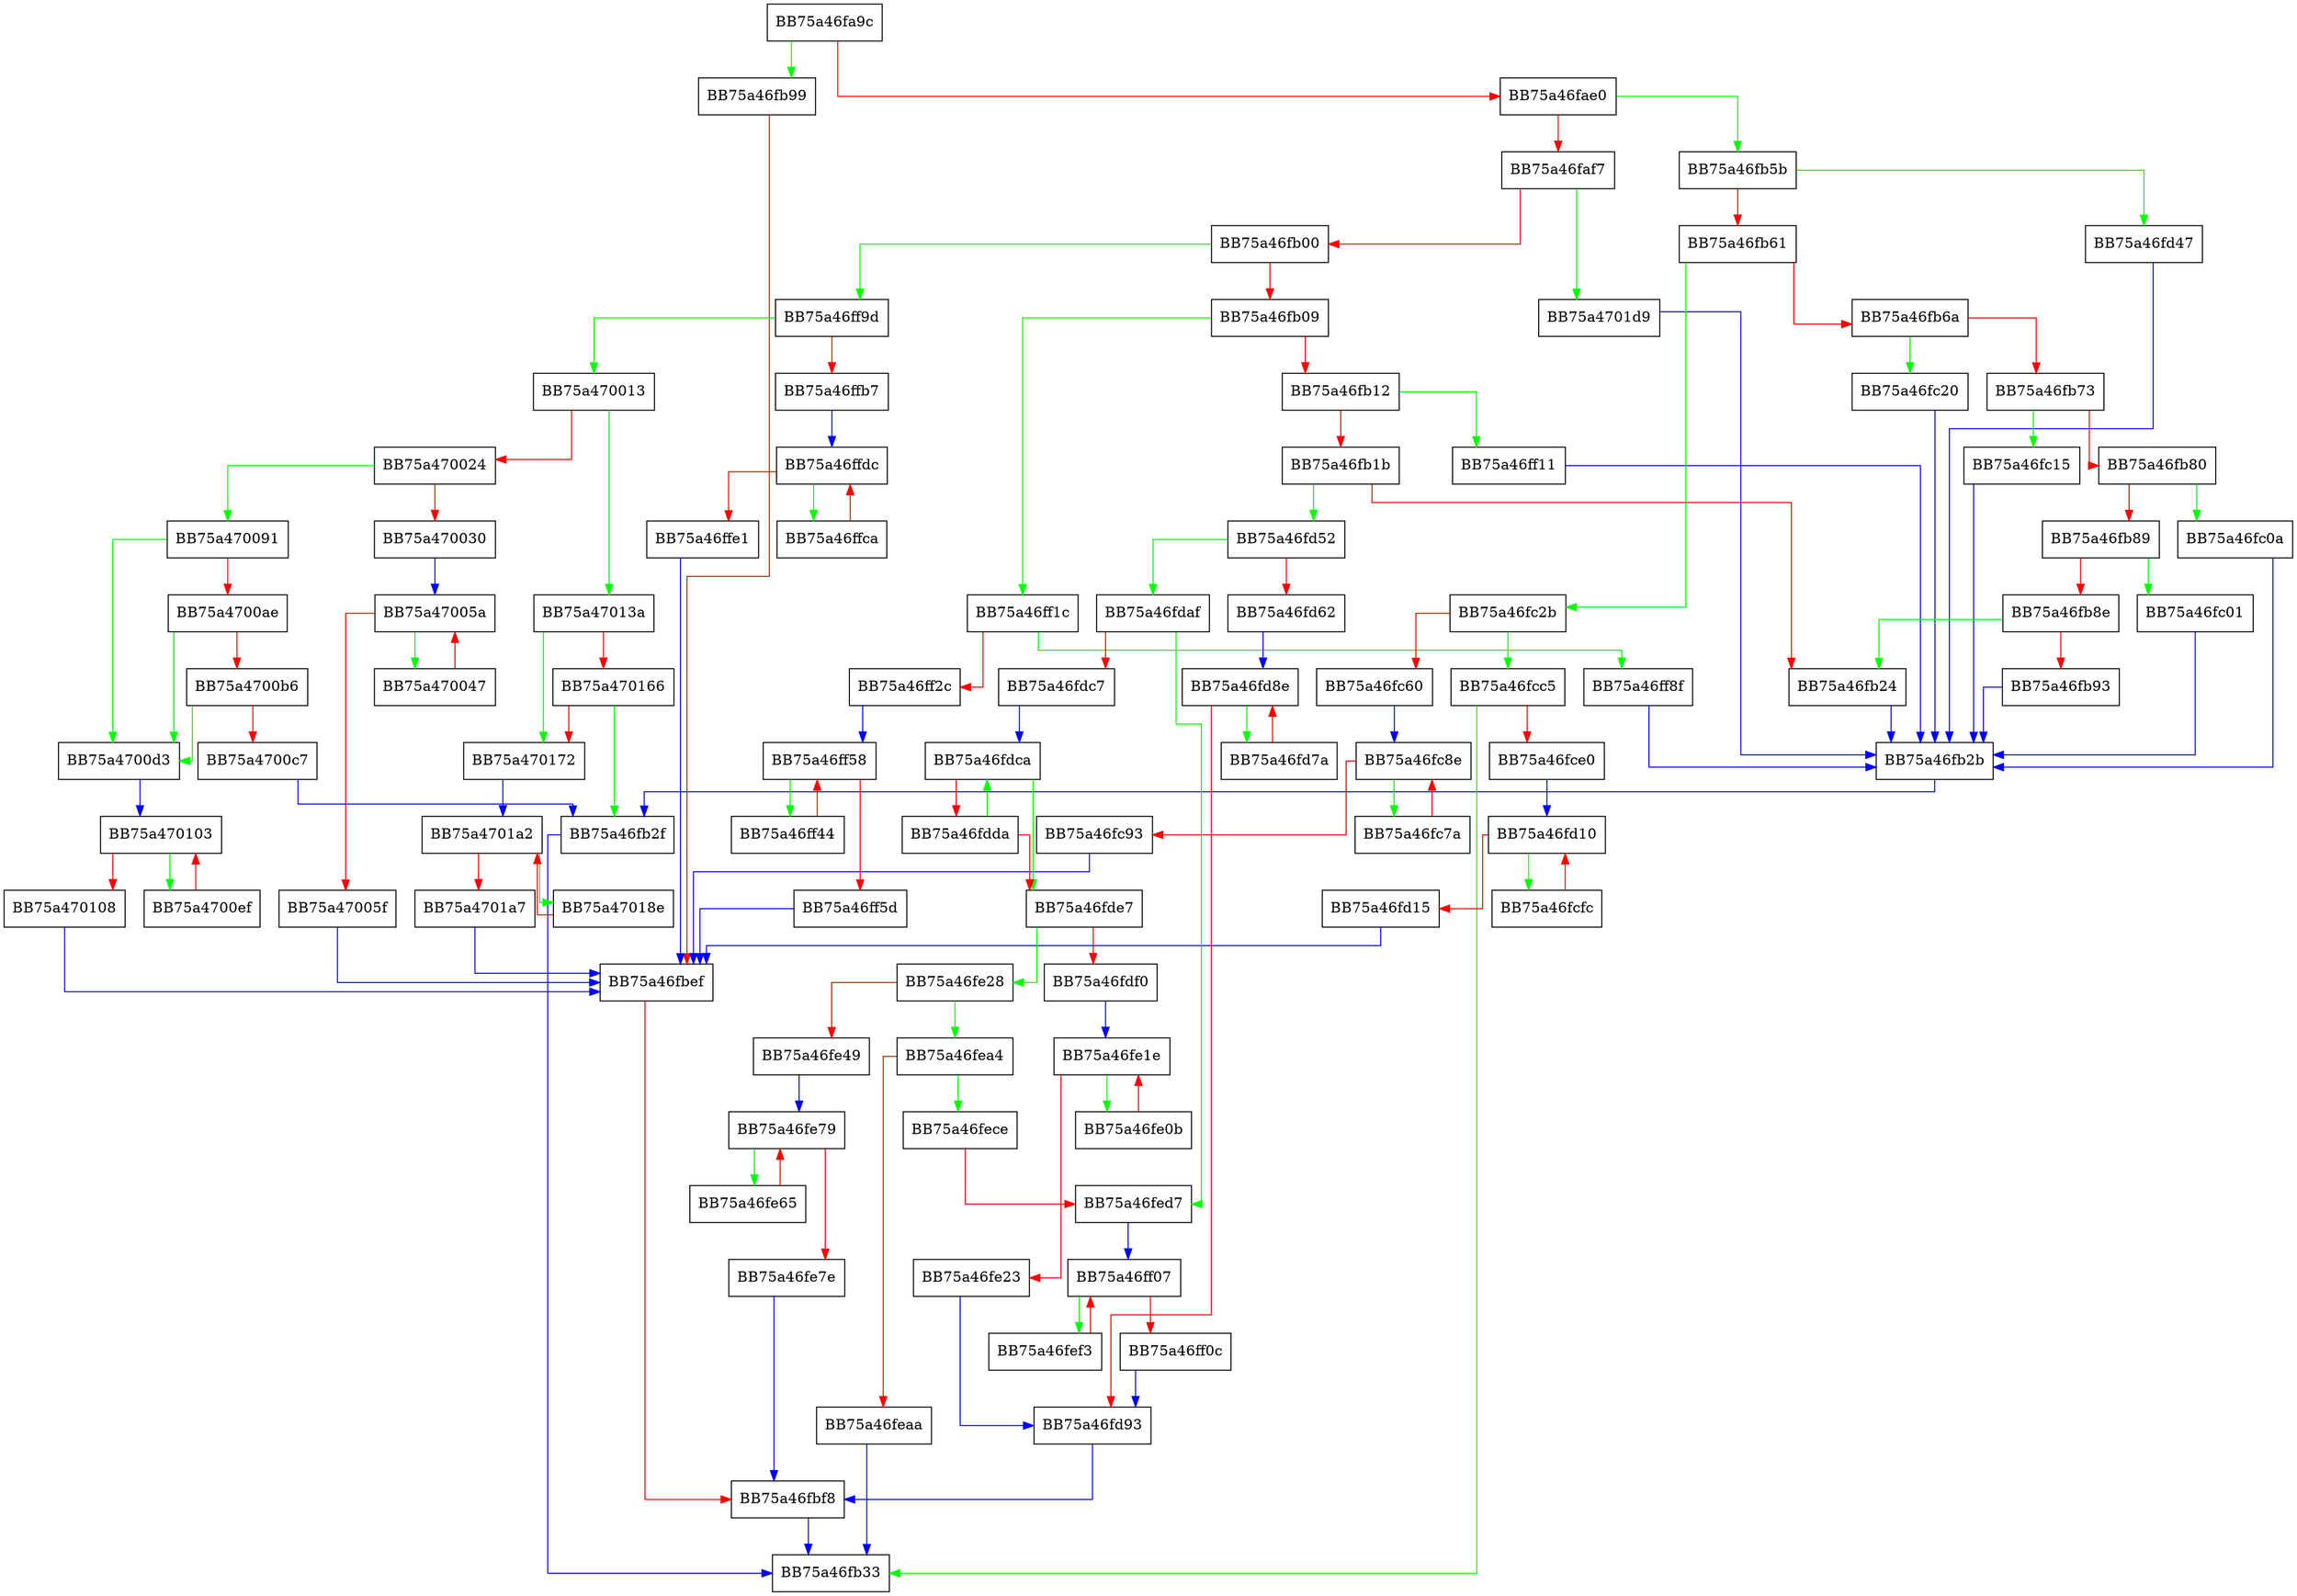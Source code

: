 digraph unescape_character {
  node [shape="box"];
  graph [splines=ortho];
  BB75a46fa9c -> BB75a46fb99 [color="green"];
  BB75a46fa9c -> BB75a46fae0 [color="red"];
  BB75a46fae0 -> BB75a46fb5b [color="green"];
  BB75a46fae0 -> BB75a46faf7 [color="red"];
  BB75a46faf7 -> BB75a4701d9 [color="green"];
  BB75a46faf7 -> BB75a46fb00 [color="red"];
  BB75a46fb00 -> BB75a46ff9d [color="green"];
  BB75a46fb00 -> BB75a46fb09 [color="red"];
  BB75a46fb09 -> BB75a46ff1c [color="green"];
  BB75a46fb09 -> BB75a46fb12 [color="red"];
  BB75a46fb12 -> BB75a46ff11 [color="green"];
  BB75a46fb12 -> BB75a46fb1b [color="red"];
  BB75a46fb1b -> BB75a46fd52 [color="green"];
  BB75a46fb1b -> BB75a46fb24 [color="red"];
  BB75a46fb24 -> BB75a46fb2b [color="blue"];
  BB75a46fb2b -> BB75a46fb2f [color="blue"];
  BB75a46fb2f -> BB75a46fb33 [color="blue"];
  BB75a46fb5b -> BB75a46fd47 [color="green"];
  BB75a46fb5b -> BB75a46fb61 [color="red"];
  BB75a46fb61 -> BB75a46fc2b [color="green"];
  BB75a46fb61 -> BB75a46fb6a [color="red"];
  BB75a46fb6a -> BB75a46fc20 [color="green"];
  BB75a46fb6a -> BB75a46fb73 [color="red"];
  BB75a46fb73 -> BB75a46fc15 [color="green"];
  BB75a46fb73 -> BB75a46fb80 [color="red"];
  BB75a46fb80 -> BB75a46fc0a [color="green"];
  BB75a46fb80 -> BB75a46fb89 [color="red"];
  BB75a46fb89 -> BB75a46fc01 [color="green"];
  BB75a46fb89 -> BB75a46fb8e [color="red"];
  BB75a46fb8e -> BB75a46fb24 [color="green"];
  BB75a46fb8e -> BB75a46fb93 [color="red"];
  BB75a46fb93 -> BB75a46fb2b [color="blue"];
  BB75a46fb99 -> BB75a46fbef [color="red"];
  BB75a46fbef -> BB75a46fbf8 [color="red"];
  BB75a46fbf8 -> BB75a46fb33 [color="blue"];
  BB75a46fc01 -> BB75a46fb2b [color="blue"];
  BB75a46fc0a -> BB75a46fb2b [color="blue"];
  BB75a46fc15 -> BB75a46fb2b [color="blue"];
  BB75a46fc20 -> BB75a46fb2b [color="blue"];
  BB75a46fc2b -> BB75a46fcc5 [color="green"];
  BB75a46fc2b -> BB75a46fc60 [color="red"];
  BB75a46fc60 -> BB75a46fc8e [color="blue"];
  BB75a46fc7a -> BB75a46fc8e [color="red"];
  BB75a46fc8e -> BB75a46fc7a [color="green"];
  BB75a46fc8e -> BB75a46fc93 [color="red"];
  BB75a46fc93 -> BB75a46fbef [color="blue"];
  BB75a46fcc5 -> BB75a46fb33 [color="green"];
  BB75a46fcc5 -> BB75a46fce0 [color="red"];
  BB75a46fce0 -> BB75a46fd10 [color="blue"];
  BB75a46fcfc -> BB75a46fd10 [color="red"];
  BB75a46fd10 -> BB75a46fcfc [color="green"];
  BB75a46fd10 -> BB75a46fd15 [color="red"];
  BB75a46fd15 -> BB75a46fbef [color="blue"];
  BB75a46fd47 -> BB75a46fb2b [color="blue"];
  BB75a46fd52 -> BB75a46fdaf [color="green"];
  BB75a46fd52 -> BB75a46fd62 [color="red"];
  BB75a46fd62 -> BB75a46fd8e [color="blue"];
  BB75a46fd7a -> BB75a46fd8e [color="red"];
  BB75a46fd8e -> BB75a46fd7a [color="green"];
  BB75a46fd8e -> BB75a46fd93 [color="red"];
  BB75a46fd93 -> BB75a46fbf8 [color="blue"];
  BB75a46fdaf -> BB75a46fed7 [color="green"];
  BB75a46fdaf -> BB75a46fdc7 [color="red"];
  BB75a46fdc7 -> BB75a46fdca [color="blue"];
  BB75a46fdca -> BB75a46fde7 [color="green"];
  BB75a46fdca -> BB75a46fdda [color="red"];
  BB75a46fdda -> BB75a46fdca [color="green"];
  BB75a46fdda -> BB75a46fde7 [color="red"];
  BB75a46fde7 -> BB75a46fe28 [color="green"];
  BB75a46fde7 -> BB75a46fdf0 [color="red"];
  BB75a46fdf0 -> BB75a46fe1e [color="blue"];
  BB75a46fe0b -> BB75a46fe1e [color="red"];
  BB75a46fe1e -> BB75a46fe0b [color="green"];
  BB75a46fe1e -> BB75a46fe23 [color="red"];
  BB75a46fe23 -> BB75a46fd93 [color="blue"];
  BB75a46fe28 -> BB75a46fea4 [color="green"];
  BB75a46fe28 -> BB75a46fe49 [color="red"];
  BB75a46fe49 -> BB75a46fe79 [color="blue"];
  BB75a46fe65 -> BB75a46fe79 [color="red"];
  BB75a46fe79 -> BB75a46fe65 [color="green"];
  BB75a46fe79 -> BB75a46fe7e [color="red"];
  BB75a46fe7e -> BB75a46fbf8 [color="blue"];
  BB75a46fea4 -> BB75a46fece [color="green"];
  BB75a46fea4 -> BB75a46feaa [color="red"];
  BB75a46feaa -> BB75a46fb33 [color="blue"];
  BB75a46fece -> BB75a46fed7 [color="red"];
  BB75a46fed7 -> BB75a46ff07 [color="blue"];
  BB75a46fef3 -> BB75a46ff07 [color="red"];
  BB75a46ff07 -> BB75a46fef3 [color="green"];
  BB75a46ff07 -> BB75a46ff0c [color="red"];
  BB75a46ff0c -> BB75a46fd93 [color="blue"];
  BB75a46ff11 -> BB75a46fb2b [color="blue"];
  BB75a46ff1c -> BB75a46ff8f [color="green"];
  BB75a46ff1c -> BB75a46ff2c [color="red"];
  BB75a46ff2c -> BB75a46ff58 [color="blue"];
  BB75a46ff44 -> BB75a46ff58 [color="red"];
  BB75a46ff58 -> BB75a46ff44 [color="green"];
  BB75a46ff58 -> BB75a46ff5d [color="red"];
  BB75a46ff5d -> BB75a46fbef [color="blue"];
  BB75a46ff8f -> BB75a46fb2b [color="blue"];
  BB75a46ff9d -> BB75a470013 [color="green"];
  BB75a46ff9d -> BB75a46ffb7 [color="red"];
  BB75a46ffb7 -> BB75a46ffdc [color="blue"];
  BB75a46ffca -> BB75a46ffdc [color="red"];
  BB75a46ffdc -> BB75a46ffca [color="green"];
  BB75a46ffdc -> BB75a46ffe1 [color="red"];
  BB75a46ffe1 -> BB75a46fbef [color="blue"];
  BB75a470013 -> BB75a47013a [color="green"];
  BB75a470013 -> BB75a470024 [color="red"];
  BB75a470024 -> BB75a470091 [color="green"];
  BB75a470024 -> BB75a470030 [color="red"];
  BB75a470030 -> BB75a47005a [color="blue"];
  BB75a470047 -> BB75a47005a [color="red"];
  BB75a47005a -> BB75a470047 [color="green"];
  BB75a47005a -> BB75a47005f [color="red"];
  BB75a47005f -> BB75a46fbef [color="blue"];
  BB75a470091 -> BB75a4700d3 [color="green"];
  BB75a470091 -> BB75a4700ae [color="red"];
  BB75a4700ae -> BB75a4700d3 [color="green"];
  BB75a4700ae -> BB75a4700b6 [color="red"];
  BB75a4700b6 -> BB75a4700d3 [color="green"];
  BB75a4700b6 -> BB75a4700c7 [color="red"];
  BB75a4700c7 -> BB75a46fb2f [color="blue"];
  BB75a4700d3 -> BB75a470103 [color="blue"];
  BB75a4700ef -> BB75a470103 [color="red"];
  BB75a470103 -> BB75a4700ef [color="green"];
  BB75a470103 -> BB75a470108 [color="red"];
  BB75a470108 -> BB75a46fbef [color="blue"];
  BB75a47013a -> BB75a470172 [color="green"];
  BB75a47013a -> BB75a470166 [color="red"];
  BB75a470166 -> BB75a46fb2f [color="green"];
  BB75a470166 -> BB75a470172 [color="red"];
  BB75a470172 -> BB75a4701a2 [color="blue"];
  BB75a47018e -> BB75a4701a2 [color="red"];
  BB75a4701a2 -> BB75a47018e [color="green"];
  BB75a4701a2 -> BB75a4701a7 [color="red"];
  BB75a4701a7 -> BB75a46fbef [color="blue"];
  BB75a4701d9 -> BB75a46fb2b [color="blue"];
}
